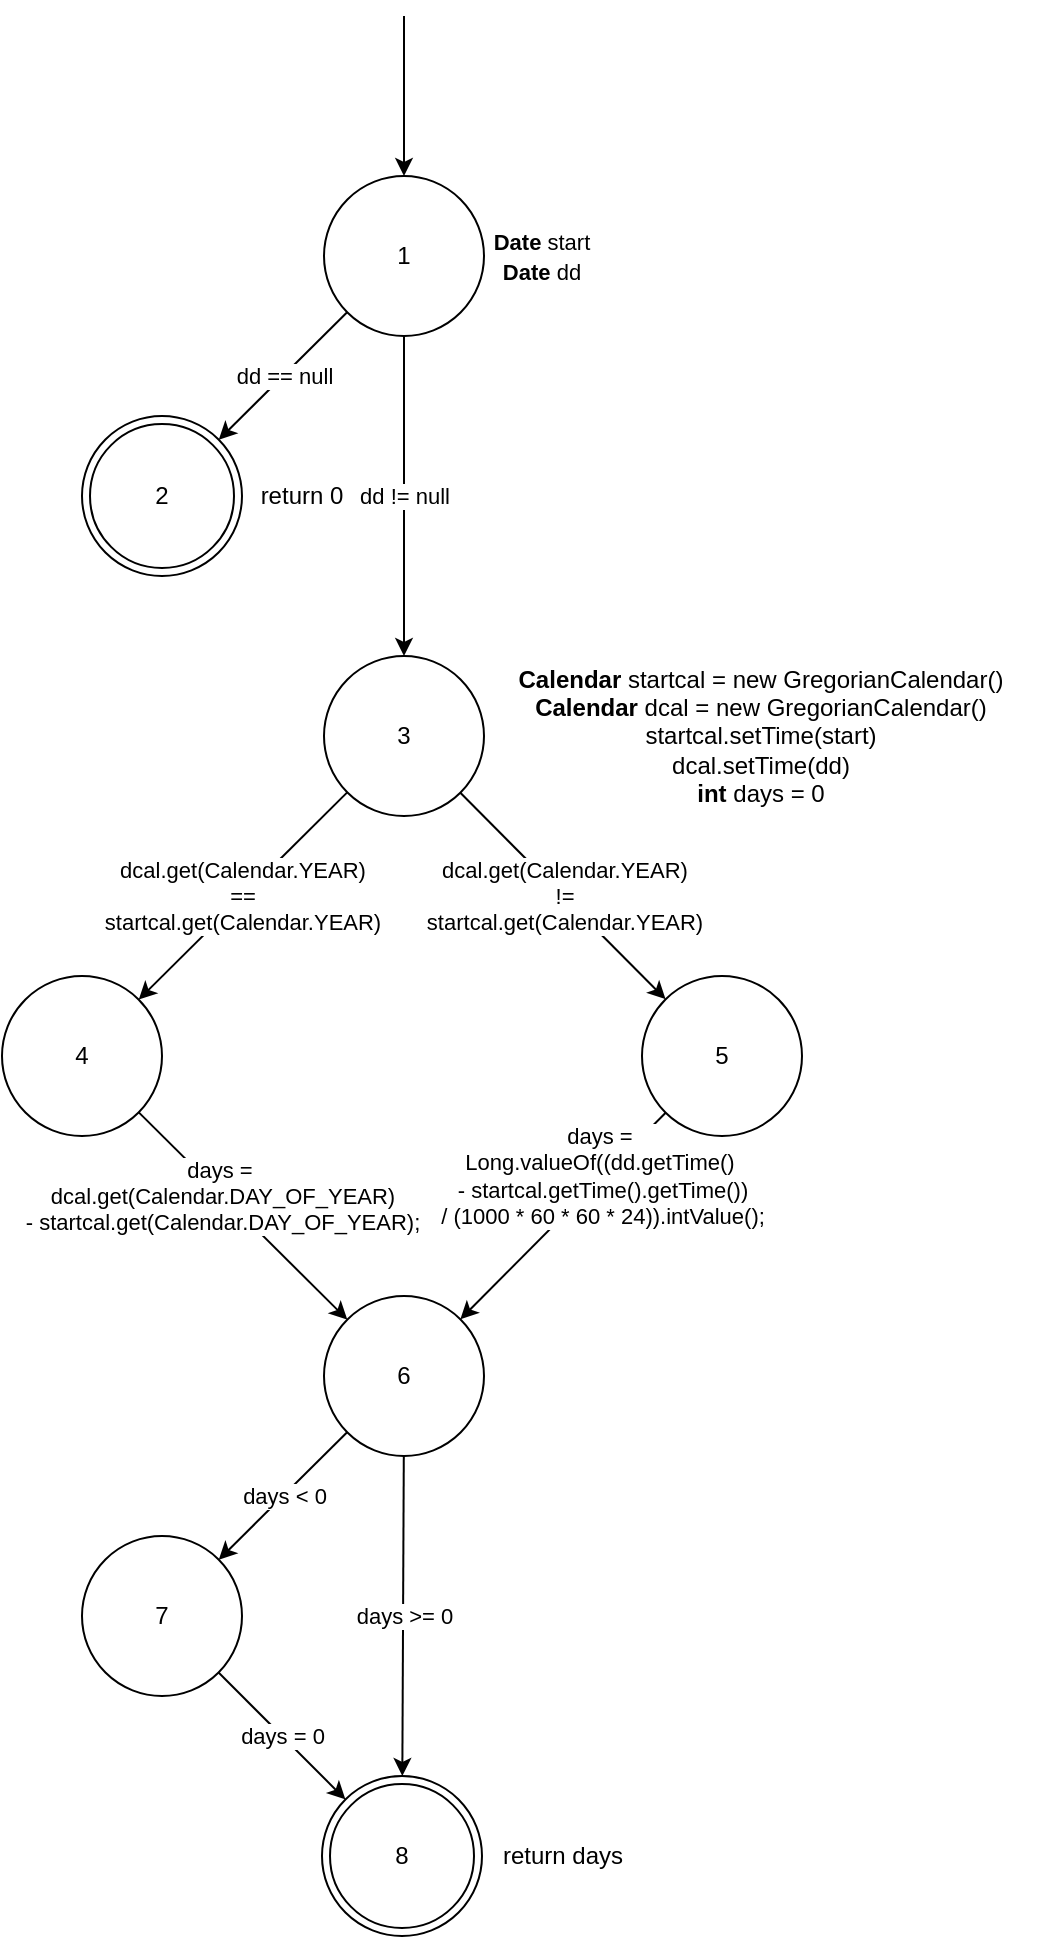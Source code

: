 <mxfile version="14.4.4" type="github">
  <diagram id="UM3WVpeibrlkxJAehlGA" name="Page-1">
    <mxGraphModel dx="2249" dy="804" grid="1" gridSize="10" guides="1" tooltips="1" connect="1" arrows="1" fold="1" page="1" pageScale="1" pageWidth="827" pageHeight="1169" math="0" shadow="0">
      <root>
        <mxCell id="0" />
        <mxCell id="1" parent="0" />
        <mxCell id="k5tLRSTYVWDchBb2EewC-1" value="dd == null" style="edgeStyle=none;rounded=0;orthogonalLoop=1;jettySize=auto;html=1;" parent="1" source="k5tLRSTYVWDchBb2EewC-3" target="k5tLRSTYVWDchBb2EewC-9" edge="1">
          <mxGeometry relative="1" as="geometry" />
        </mxCell>
        <mxCell id="k5tLRSTYVWDchBb2EewC-2" value="dd != null" style="edgeStyle=none;rounded=0;orthogonalLoop=1;jettySize=auto;html=1;" parent="1" source="k5tLRSTYVWDchBb2EewC-3" target="k5tLRSTYVWDchBb2EewC-7" edge="1">
          <mxGeometry relative="1" as="geometry" />
        </mxCell>
        <mxCell id="k5tLRSTYVWDchBb2EewC-3" value="1" style="ellipse;whiteSpace=wrap;html=1;aspect=fixed;" parent="1" vertex="1">
          <mxGeometry x="-439" y="120" width="80" height="80" as="geometry" />
        </mxCell>
        <mxCell id="k5tLRSTYVWDchBb2EewC-4" value="" style="endArrow=classic;html=1;entryX=0.5;entryY=0;entryDx=0;entryDy=0;" parent="1" target="k5tLRSTYVWDchBb2EewC-3" edge="1">
          <mxGeometry x="-0.111" width="50" height="50" relative="1" as="geometry">
            <mxPoint x="-399" y="40" as="sourcePoint" />
            <mxPoint x="-1210" y="130" as="targetPoint" />
            <mxPoint as="offset" />
          </mxGeometry>
        </mxCell>
        <mxCell id="k5tLRSTYVWDchBb2EewC-5" value="dcal.get(Calendar.YEAR) &lt;br&gt;==&lt;br&gt;startcal.get(Calendar.YEAR)" style="edgeStyle=none;rounded=0;orthogonalLoop=1;jettySize=auto;html=1;" parent="1" source="k5tLRSTYVWDchBb2EewC-7" target="k5tLRSTYVWDchBb2EewC-12" edge="1">
          <mxGeometry relative="1" as="geometry" />
        </mxCell>
        <mxCell id="k5tLRSTYVWDchBb2EewC-6" value="dcal.get(Calendar.YEAR)&lt;br&gt;!=&lt;br&gt;startcal.get(Calendar.YEAR)" style="edgeStyle=none;rounded=0;orthogonalLoop=1;jettySize=auto;html=1;" parent="1" source="k5tLRSTYVWDchBb2EewC-7" target="k5tLRSTYVWDchBb2EewC-14" edge="1">
          <mxGeometry relative="1" as="geometry" />
        </mxCell>
        <mxCell id="k5tLRSTYVWDchBb2EewC-7" value="3" style="ellipse;whiteSpace=wrap;html=1;aspect=fixed;" parent="1" vertex="1">
          <mxGeometry x="-439" y="360" width="80" height="80" as="geometry" />
        </mxCell>
        <mxCell id="k5tLRSTYVWDchBb2EewC-9" value="2" style="ellipse;shape=doubleEllipse;whiteSpace=wrap;html=1;aspect=fixed;" parent="1" vertex="1">
          <mxGeometry x="-560" y="240" width="80" height="80" as="geometry" />
        </mxCell>
        <mxCell id="k5tLRSTYVWDchBb2EewC-10" value="&lt;b&gt;Calendar&lt;/b&gt; startcal = new GregorianCalendar()&lt;br&gt;&lt;b&gt;Calendar&lt;/b&gt;&amp;nbsp;dcal = new GregorianCalendar()&lt;br&gt;startcal.setTime(start)&lt;br&gt;dcal.setTime(dd)&lt;br&gt;&lt;b&gt;int&lt;/b&gt; days = 0" style="text;html=1;strokeColor=none;fillColor=none;align=center;verticalAlign=middle;whiteSpace=wrap;rounded=0;" parent="1" vertex="1">
          <mxGeometry x="-360" y="360" width="279" height="80" as="geometry" />
        </mxCell>
        <mxCell id="k5tLRSTYVWDchBb2EewC-11" value="&lt;div&gt;days =&amp;nbsp;&lt;/div&gt;&lt;div&gt;dcal.get(Calendar.DAY_OF_YEAR)&lt;/div&gt;&lt;div&gt;&lt;span&gt;     &lt;/span&gt;- startcal.get(Calendar.DAY_OF_YEAR);&lt;/div&gt;" style="edgeStyle=none;rounded=0;orthogonalLoop=1;jettySize=auto;html=1;" parent="1" source="k5tLRSTYVWDchBb2EewC-12" target="k5tLRSTYVWDchBb2EewC-17" edge="1">
          <mxGeometry x="-0.197" relative="1" as="geometry">
            <mxPoint as="offset" />
          </mxGeometry>
        </mxCell>
        <mxCell id="k5tLRSTYVWDchBb2EewC-12" value="4" style="ellipse;whiteSpace=wrap;html=1;aspect=fixed;" parent="1" vertex="1">
          <mxGeometry x="-600" y="520" width="80" height="80" as="geometry" />
        </mxCell>
        <mxCell id="k5tLRSTYVWDchBb2EewC-13" value="&lt;div&gt;days =&amp;nbsp;&lt;/div&gt;&lt;div&gt;Long.valueOf((dd.getTime()&amp;nbsp;&lt;/div&gt;&lt;div&gt;- startcal.getTime().getTime())&lt;/div&gt;&lt;div&gt;&lt;span&gt;     &lt;/span&gt;/ (1000 * 60 * 60 * 24)).intValue();&lt;/div&gt;" style="edgeStyle=none;rounded=0;orthogonalLoop=1;jettySize=auto;html=1;" parent="1" source="k5tLRSTYVWDchBb2EewC-14" target="k5tLRSTYVWDchBb2EewC-17" edge="1">
          <mxGeometry x="-0.384" relative="1" as="geometry">
            <mxPoint as="offset" />
          </mxGeometry>
        </mxCell>
        <mxCell id="k5tLRSTYVWDchBb2EewC-14" value="5" style="ellipse;whiteSpace=wrap;html=1;aspect=fixed;" parent="1" vertex="1">
          <mxGeometry x="-280" y="520" width="80" height="80" as="geometry" />
        </mxCell>
        <mxCell id="k5tLRSTYVWDchBb2EewC-15" value="days &amp;gt;= 0" style="edgeStyle=none;rounded=0;orthogonalLoop=1;jettySize=auto;html=1;" parent="1" source="k5tLRSTYVWDchBb2EewC-17" target="k5tLRSTYVWDchBb2EewC-18" edge="1">
          <mxGeometry relative="1" as="geometry" />
        </mxCell>
        <mxCell id="k5tLRSTYVWDchBb2EewC-16" value="days &amp;lt; 0" style="edgeStyle=none;rounded=0;orthogonalLoop=1;jettySize=auto;html=1;" parent="1" source="k5tLRSTYVWDchBb2EewC-17" target="k5tLRSTYVWDchBb2EewC-20" edge="1">
          <mxGeometry relative="1" as="geometry" />
        </mxCell>
        <mxCell id="k5tLRSTYVWDchBb2EewC-17" value="6" style="ellipse;whiteSpace=wrap;html=1;aspect=fixed;" parent="1" vertex="1">
          <mxGeometry x="-439" y="680" width="80" height="80" as="geometry" />
        </mxCell>
        <mxCell id="k5tLRSTYVWDchBb2EewC-18" value="8" style="ellipse;shape=doubleEllipse;whiteSpace=wrap;html=1;aspect=fixed;" parent="1" vertex="1">
          <mxGeometry x="-440" y="920" width="80" height="80" as="geometry" />
        </mxCell>
        <mxCell id="k5tLRSTYVWDchBb2EewC-19" value="days = 0" style="edgeStyle=none;rounded=0;orthogonalLoop=1;jettySize=auto;html=1;" parent="1" source="k5tLRSTYVWDchBb2EewC-20" target="k5tLRSTYVWDchBb2EewC-18" edge="1">
          <mxGeometry relative="1" as="geometry" />
        </mxCell>
        <mxCell id="k5tLRSTYVWDchBb2EewC-20" value="7" style="ellipse;whiteSpace=wrap;html=1;aspect=fixed;" parent="1" vertex="1">
          <mxGeometry x="-560" y="800" width="80" height="80" as="geometry" />
        </mxCell>
        <mxCell id="k5tLRSTYVWDchBb2EewC-21" value="return days" style="text;html=1;strokeColor=none;fillColor=none;align=center;verticalAlign=middle;whiteSpace=wrap;rounded=0;" parent="1" vertex="1">
          <mxGeometry x="-359" y="950" width="79" height="20" as="geometry" />
        </mxCell>
        <mxCell id="Dz6-iuL3_gnIOit-Od3i-2" value="return 0" style="text;html=1;strokeColor=none;fillColor=none;align=center;verticalAlign=middle;whiteSpace=wrap;rounded=0;" parent="1" vertex="1">
          <mxGeometry x="-480" y="270" width="60" height="20" as="geometry" />
        </mxCell>
        <mxCell id="KnoaS1SpZw0-aYwOvOIQ-1" value="&#xa;&#xa;&lt;b style=&quot;color: rgb(0, 0, 0); font-family: helvetica; font-size: 11px; font-style: normal; letter-spacing: normal; text-align: center; text-indent: 0px; text-transform: none; word-spacing: 0px;&quot;&gt;Date&lt;span&gt;&amp;nbsp;&lt;/span&gt;&lt;/b&gt;&lt;span style=&quot;color: rgb(0, 0, 0); font-family: helvetica; font-size: 11px; font-style: normal; font-weight: 400; letter-spacing: normal; text-align: center; text-indent: 0px; text-transform: none; word-spacing: 0px; background-color: rgb(255, 255, 255); display: inline; float: none;&quot;&gt;start&lt;/span&gt;&lt;br style=&quot;color: rgb(0, 0, 0); font-family: helvetica; font-size: 11px; font-style: normal; font-weight: 400; letter-spacing: normal; text-align: center; text-indent: 0px; text-transform: none; word-spacing: 0px;&quot;&gt;&lt;b style=&quot;color: rgb(0, 0, 0); font-family: helvetica; font-size: 11px; font-style: normal; letter-spacing: normal; text-align: center; text-indent: 0px; text-transform: none; word-spacing: 0px;&quot;&gt;Date&lt;span&gt;&amp;nbsp;&lt;/span&gt;&lt;/b&gt;&lt;span style=&quot;color: rgb(0, 0, 0); font-family: helvetica; font-size: 11px; font-style: normal; font-weight: 400; letter-spacing: normal; text-align: center; text-indent: 0px; text-transform: none; word-spacing: 0px; background-color: rgb(255, 255, 255); display: inline; float: none;&quot;&gt;dd&lt;/span&gt;&#xa;&#xa;" style="text;html=1;strokeColor=none;fillColor=none;align=center;verticalAlign=middle;whiteSpace=wrap;rounded=0;" vertex="1" parent="1">
          <mxGeometry x="-350" y="150" width="40" height="20" as="geometry" />
        </mxCell>
      </root>
    </mxGraphModel>
  </diagram>
</mxfile>
